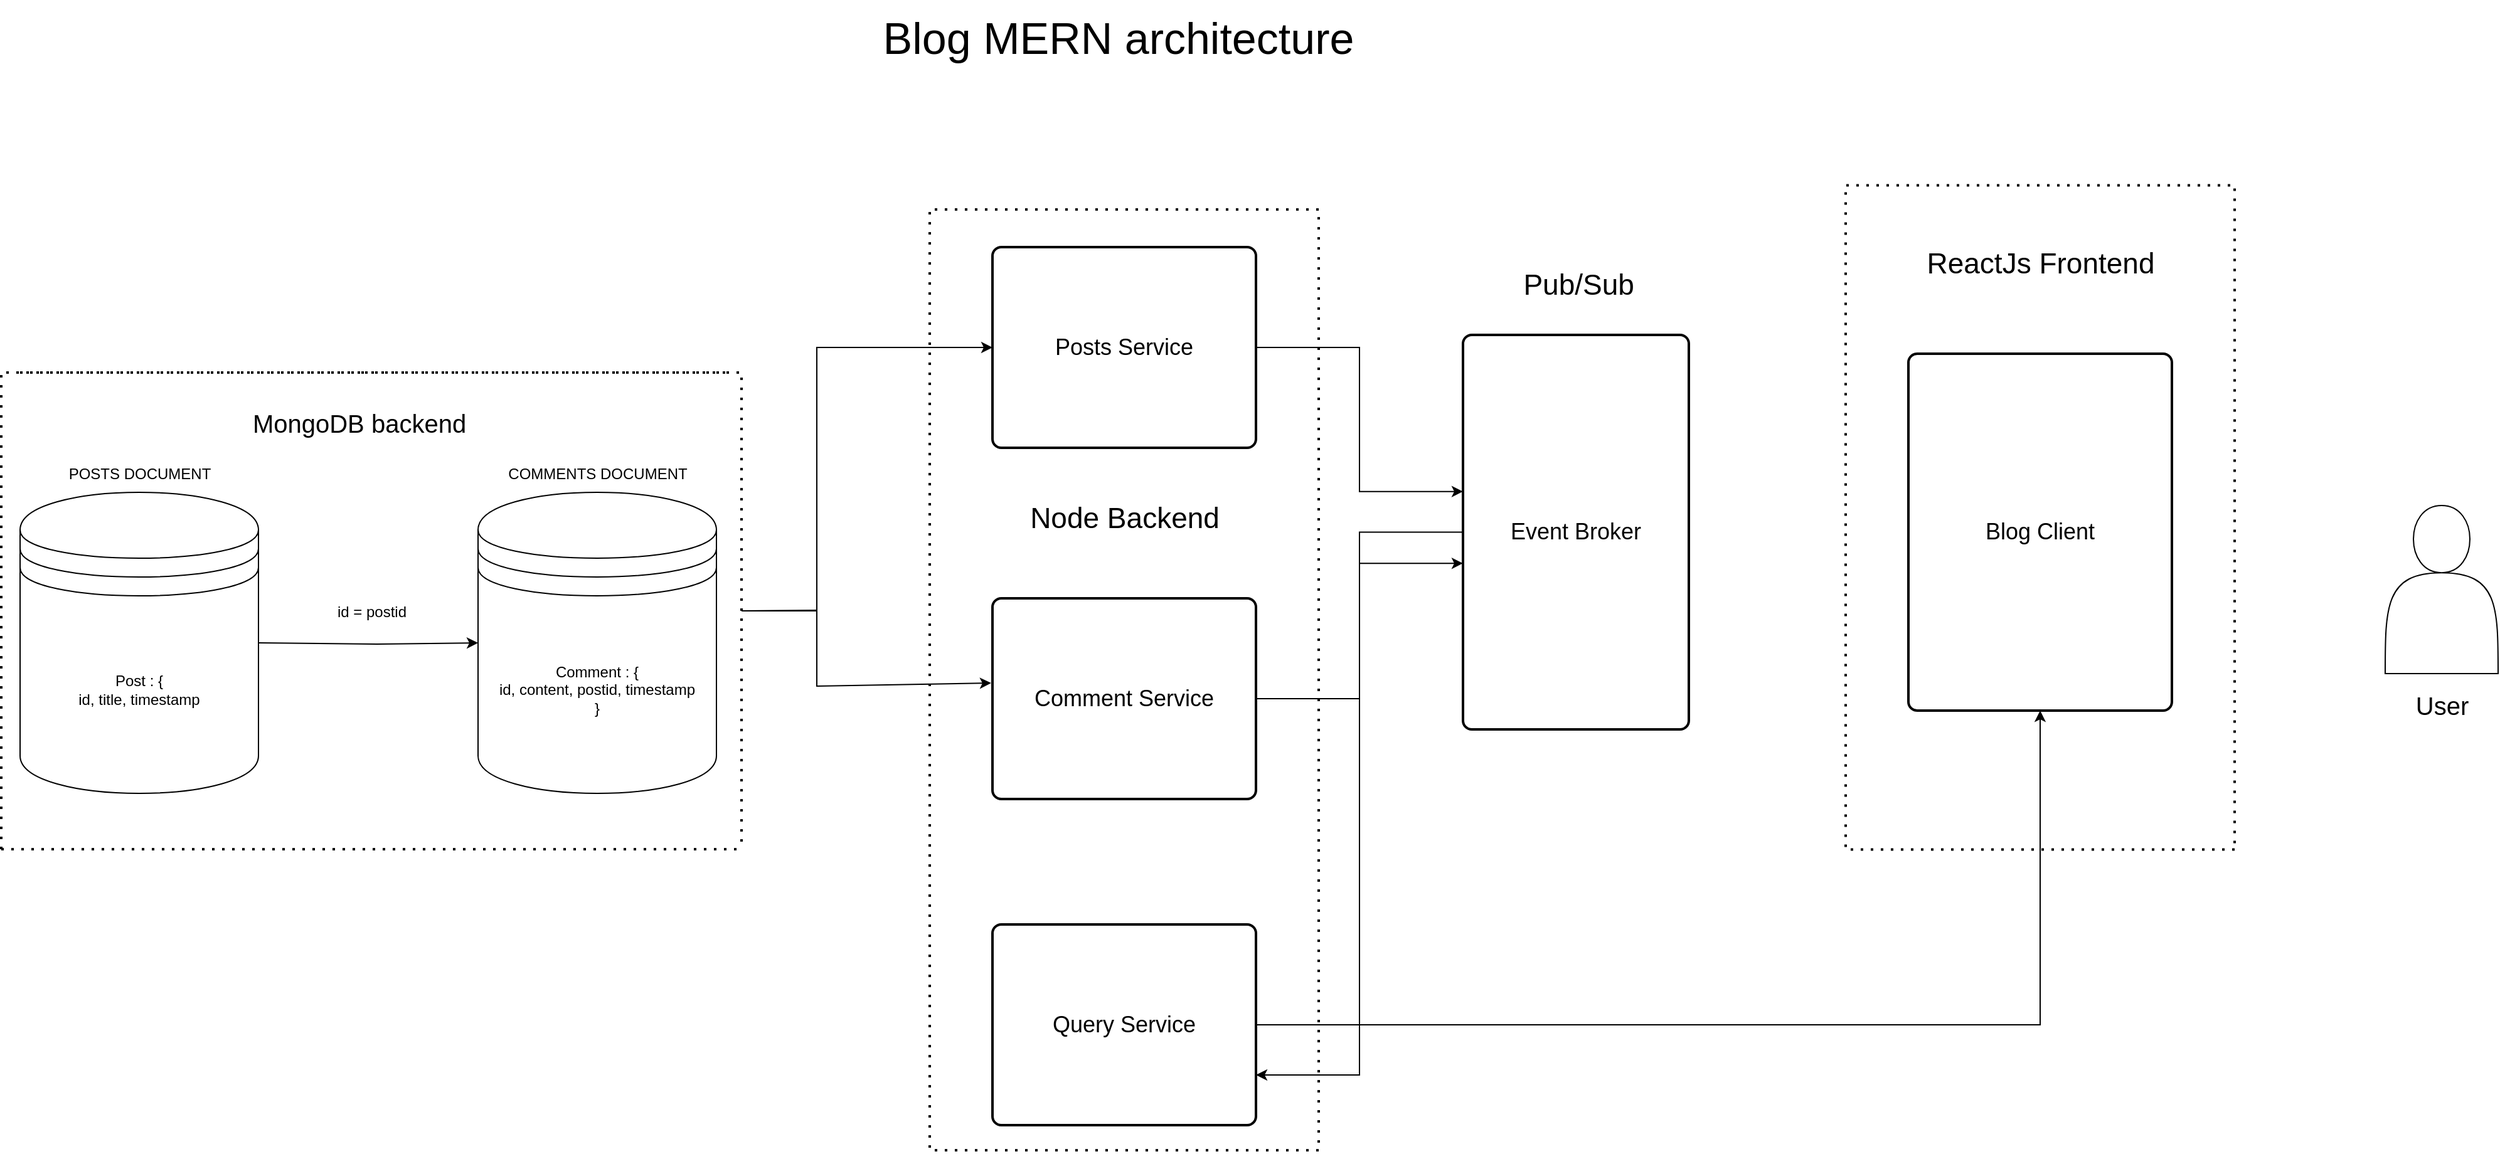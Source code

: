<mxfile version="24.7.2" type="device">
  <diagram name="Page-1" id="jOS1mPPEblPFKUI_u2CI">
    <mxGraphModel dx="3457" dy="1868" grid="1" gridSize="10" guides="1" tooltips="1" connect="1" arrows="1" fold="1" page="1" pageScale="1" pageWidth="850" pageHeight="1100" math="0" shadow="0">
      <root>
        <mxCell id="0" />
        <mxCell id="1" parent="0" />
        <mxCell id="Paw332RBow5AbY67ZY46-2" value="POSTS DOCUMENT" style="text;html=1;align=center;verticalAlign=middle;resizable=0;points=[];autosize=1;strokeColor=none;fillColor=none;" vertex="1" parent="1">
          <mxGeometry x="60" y="375.5" width="140" height="30" as="geometry" />
        </mxCell>
        <mxCell id="Paw332RBow5AbY67ZY46-4" value="COMMENTS DOCUMENT" style="text;html=1;align=center;verticalAlign=middle;resizable=0;points=[];autosize=1;strokeColor=none;fillColor=none;" vertex="1" parent="1">
          <mxGeometry x="410" y="375.5" width="170" height="30" as="geometry" />
        </mxCell>
        <mxCell id="Paw332RBow5AbY67ZY46-6" value="" style="endArrow=classic;html=1;rounded=0;exitX=1;exitY=0.5;exitDx=0;exitDy=0;entryX=0;entryY=0.5;entryDx=0;entryDy=0;" edge="1" parent="1" source="Paw332RBow5AbY67ZY46-14" target="Paw332RBow5AbY67ZY46-15">
          <mxGeometry width="50" height="50" relative="1" as="geometry">
            <mxPoint x="200.49" y="525.5" as="sourcePoint" />
            <mxPoint x="429.51" y="526.5" as="targetPoint" />
            <Array as="points">
              <mxPoint x="319.51" y="526.5" />
            </Array>
          </mxGeometry>
        </mxCell>
        <mxCell id="Paw332RBow5AbY67ZY46-7" value="id = postid" style="text;html=1;align=center;verticalAlign=middle;resizable=0;points=[];autosize=1;strokeColor=none;fillColor=none;" vertex="1" parent="1">
          <mxGeometry x="275" y="485.5" width="80" height="30" as="geometry" />
        </mxCell>
        <mxCell id="Paw332RBow5AbY67ZY46-8" value="MongoDB backend" style="text;html=1;align=center;verticalAlign=middle;resizable=0;points=[];autosize=1;strokeColor=none;fillColor=none;strokeWidth=5;fontSize=20;" vertex="1" parent="1">
          <mxGeometry x="210" y="330" width="190" height="40" as="geometry" />
        </mxCell>
        <mxCell id="Paw332RBow5AbY67ZY46-9" value="" style="endArrow=none;dashed=1;html=1;dashPattern=1 3;strokeWidth=2;rounded=0;" edge="1" parent="1">
          <mxGeometry width="50" height="50" relative="1" as="geometry">
            <mxPoint x="20" y="690" as="sourcePoint" />
            <mxPoint x="610" y="690" as="targetPoint" />
            <Array as="points">
              <mxPoint x="320" y="690" />
            </Array>
          </mxGeometry>
        </mxCell>
        <mxCell id="Paw332RBow5AbY67ZY46-10" value="" style="endArrow=none;dashed=1;html=1;dashPattern=1 3;strokeWidth=2;rounded=0;" edge="1" parent="1">
          <mxGeometry width="50" height="50" relative="1" as="geometry">
            <mxPoint x="35" y="310" as="sourcePoint" />
            <mxPoint x="600" y="310" as="targetPoint" />
            <Array as="points">
              <mxPoint x="315" y="310" />
            </Array>
          </mxGeometry>
        </mxCell>
        <mxCell id="Paw332RBow5AbY67ZY46-11" value="" style="endArrow=none;dashed=1;html=1;dashPattern=1 3;strokeWidth=2;rounded=0;" edge="1" parent="1">
          <mxGeometry width="50" height="50" relative="1" as="geometry">
            <mxPoint x="20" y="690" as="sourcePoint" />
            <mxPoint x="310" y="310" as="targetPoint" />
            <Array as="points">
              <mxPoint x="20" y="310" />
              <mxPoint x="160" y="310" />
            </Array>
          </mxGeometry>
        </mxCell>
        <mxCell id="Paw332RBow5AbY67ZY46-13" value="" style="endArrow=none;dashed=1;html=1;dashPattern=1 3;strokeWidth=2;rounded=0;" edge="1" parent="1">
          <mxGeometry width="50" height="50" relative="1" as="geometry">
            <mxPoint x="310" y="310" as="sourcePoint" />
            <mxPoint x="610" y="690" as="targetPoint" />
            <Array as="points">
              <mxPoint x="610" y="310" />
            </Array>
          </mxGeometry>
        </mxCell>
        <mxCell id="Paw332RBow5AbY67ZY46-14" value="Post : {&lt;br&gt;id, title, timestamp" style="shape=datastore;whiteSpace=wrap;html=1;" vertex="1" parent="1">
          <mxGeometry x="35" y="405.5" width="190" height="240" as="geometry" />
        </mxCell>
        <mxCell id="Paw332RBow5AbY67ZY46-15" value="Comment : {&lt;br&gt;id, content, postid, timestamp&lt;br&gt;}" style="shape=datastore;whiteSpace=wrap;html=1;" vertex="1" parent="1">
          <mxGeometry x="400" y="405.5" width="190" height="240" as="geometry" />
        </mxCell>
        <mxCell id="Paw332RBow5AbY67ZY46-16" value="&lt;font style=&quot;font-size: 18px;&quot;&gt;Posts Service&lt;/font&gt;" style="rounded=1;whiteSpace=wrap;html=1;absoluteArcSize=1;arcSize=14;strokeWidth=2;" vertex="1" parent="1">
          <mxGeometry x="810" y="210" width="210" height="160" as="geometry" />
        </mxCell>
        <mxCell id="Paw332RBow5AbY67ZY46-17" value="&lt;span style=&quot;font-size: 18px;&quot;&gt;Comment Service&lt;/span&gt;" style="rounded=1;whiteSpace=wrap;html=1;absoluteArcSize=1;arcSize=14;strokeWidth=2;" vertex="1" parent="1">
          <mxGeometry x="810" y="490" width="210" height="160" as="geometry" />
        </mxCell>
        <mxCell id="Paw332RBow5AbY67ZY46-33" style="edgeStyle=orthogonalEdgeStyle;rounded=0;orthogonalLoop=1;jettySize=auto;html=1;entryX=1;entryY=0.75;entryDx=0;entryDy=0;" edge="1" parent="1" source="Paw332RBow5AbY67ZY46-18" target="Paw332RBow5AbY67ZY46-19">
          <mxGeometry relative="1" as="geometry" />
        </mxCell>
        <mxCell id="Paw332RBow5AbY67ZY46-18" value="&lt;span style=&quot;font-size: 18px;&quot;&gt;Event Broker&lt;/span&gt;" style="rounded=1;whiteSpace=wrap;html=1;absoluteArcSize=1;arcSize=14;strokeWidth=2;" vertex="1" parent="1">
          <mxGeometry x="1185" y="280" width="180" height="314.5" as="geometry" />
        </mxCell>
        <mxCell id="Paw332RBow5AbY67ZY46-34" style="edgeStyle=orthogonalEdgeStyle;rounded=0;orthogonalLoop=1;jettySize=auto;html=1;entryX=0.5;entryY=1;entryDx=0;entryDy=0;" edge="1" parent="1" source="Paw332RBow5AbY67ZY46-19" target="Paw332RBow5AbY67ZY46-30">
          <mxGeometry relative="1" as="geometry" />
        </mxCell>
        <mxCell id="Paw332RBow5AbY67ZY46-19" value="&lt;span style=&quot;font-size: 18px;&quot;&gt;Query Service&lt;/span&gt;" style="rounded=1;whiteSpace=wrap;html=1;absoluteArcSize=1;arcSize=14;strokeWidth=2;" vertex="1" parent="1">
          <mxGeometry x="810" y="750" width="210" height="160" as="geometry" />
        </mxCell>
        <mxCell id="Paw332RBow5AbY67ZY46-20" value="" style="endArrow=classic;html=1;rounded=0;entryX=0;entryY=0.5;entryDx=0;entryDy=0;" edge="1" parent="1" target="Paw332RBow5AbY67ZY46-16">
          <mxGeometry width="50" height="50" relative="1" as="geometry">
            <mxPoint x="610" y="500" as="sourcePoint" />
            <mxPoint x="670" y="170" as="targetPoint" />
            <Array as="points">
              <mxPoint x="670" y="500" />
              <mxPoint x="670" y="290" />
            </Array>
          </mxGeometry>
        </mxCell>
        <mxCell id="Paw332RBow5AbY67ZY46-21" value="" style="endArrow=classic;html=1;rounded=0;entryX=-0.005;entryY=0.422;entryDx=0;entryDy=0;entryPerimeter=0;" edge="1" parent="1" target="Paw332RBow5AbY67ZY46-17">
          <mxGeometry width="50" height="50" relative="1" as="geometry">
            <mxPoint x="610" y="500" as="sourcePoint" />
            <mxPoint x="810" y="380" as="targetPoint" />
            <Array as="points">
              <mxPoint x="670" y="499.5" />
              <mxPoint x="670" y="560" />
            </Array>
          </mxGeometry>
        </mxCell>
        <mxCell id="Paw332RBow5AbY67ZY46-22" value="" style="shape=actor;whiteSpace=wrap;html=1;" vertex="1" parent="1">
          <mxGeometry x="1920" y="416" width="90" height="134" as="geometry" />
        </mxCell>
        <mxCell id="Paw332RBow5AbY67ZY46-24" style="edgeStyle=orthogonalEdgeStyle;rounded=0;orthogonalLoop=1;jettySize=auto;html=1;entryX=0;entryY=0.397;entryDx=0;entryDy=0;entryPerimeter=0;" edge="1" parent="1" source="Paw332RBow5AbY67ZY46-16" target="Paw332RBow5AbY67ZY46-18">
          <mxGeometry relative="1" as="geometry" />
        </mxCell>
        <mxCell id="Paw332RBow5AbY67ZY46-25" style="edgeStyle=orthogonalEdgeStyle;rounded=0;orthogonalLoop=1;jettySize=auto;html=1;entryX=0;entryY=0.579;entryDx=0;entryDy=0;entryPerimeter=0;" edge="1" parent="1" source="Paw332RBow5AbY67ZY46-17" target="Paw332RBow5AbY67ZY46-18">
          <mxGeometry relative="1" as="geometry" />
        </mxCell>
        <mxCell id="Paw332RBow5AbY67ZY46-27" value="" style="endArrow=none;dashed=1;html=1;dashPattern=1 3;strokeWidth=2;rounded=0;" edge="1" parent="1">
          <mxGeometry width="50" height="50" relative="1" as="geometry">
            <mxPoint x="1070" y="930" as="sourcePoint" />
            <mxPoint x="1070" y="930" as="targetPoint" />
            <Array as="points">
              <mxPoint x="760" y="930" />
              <mxPoint x="760" y="300" />
              <mxPoint x="760" y="180" />
              <mxPoint x="950" y="180" />
              <mxPoint x="1070" y="180" />
            </Array>
          </mxGeometry>
        </mxCell>
        <mxCell id="Paw332RBow5AbY67ZY46-28" value="&lt;font style=&quot;font-size: 23px;&quot;&gt;Node Backend&lt;/font&gt;" style="text;html=1;align=center;verticalAlign=middle;resizable=0;points=[];autosize=1;strokeColor=none;fillColor=none;" vertex="1" parent="1">
          <mxGeometry x="830" y="405.5" width="170" height="40" as="geometry" />
        </mxCell>
        <mxCell id="Paw332RBow5AbY67ZY46-29" value="Pub/Sub&amp;nbsp;" style="text;html=1;align=center;verticalAlign=middle;resizable=0;points=[];autosize=1;strokeColor=none;fillColor=none;fontSize=23;" vertex="1" parent="1">
          <mxGeometry x="1220" y="220" width="120" height="40" as="geometry" />
        </mxCell>
        <mxCell id="Paw332RBow5AbY67ZY46-30" value="&lt;span style=&quot;font-size: 18px;&quot;&gt;Blog Client&lt;/span&gt;" style="rounded=1;whiteSpace=wrap;html=1;absoluteArcSize=1;arcSize=14;strokeWidth=2;" vertex="1" parent="1">
          <mxGeometry x="1540" y="295" width="210" height="284.5" as="geometry" />
        </mxCell>
        <mxCell id="Paw332RBow5AbY67ZY46-35" value="" style="endArrow=none;dashed=1;html=1;dashPattern=1 3;strokeWidth=2;rounded=0;" edge="1" parent="1">
          <mxGeometry width="50" height="50" relative="1" as="geometry">
            <mxPoint x="1800" y="690.25" as="sourcePoint" />
            <mxPoint x="1800" y="690.25" as="targetPoint" />
            <Array as="points">
              <mxPoint x="1490" y="690.25" />
              <mxPoint x="1490" y="280.75" />
              <mxPoint x="1490" y="160.75" />
              <mxPoint x="1680" y="160.75" />
              <mxPoint x="1800" y="160.75" />
            </Array>
          </mxGeometry>
        </mxCell>
        <mxCell id="Paw332RBow5AbY67ZY46-36" value="ReactJs Frontend" style="text;html=1;align=center;verticalAlign=middle;resizable=0;points=[];autosize=1;strokeColor=none;fillColor=none;fontSize=23;" vertex="1" parent="1">
          <mxGeometry x="1540" y="203" width="210" height="40" as="geometry" />
        </mxCell>
        <mxCell id="Paw332RBow5AbY67ZY46-37" value="User" style="text;html=1;align=center;verticalAlign=middle;resizable=0;points=[];autosize=1;strokeColor=none;fillColor=none;fontSize=20;" vertex="1" parent="1">
          <mxGeometry x="1930" y="554.5" width="70" height="40" as="geometry" />
        </mxCell>
        <mxCell id="Paw332RBow5AbY67ZY46-38" value="&lt;font style=&quot;font-size: 35px;&quot;&gt;Blog MERN architecture&lt;/font&gt;" style="text;html=1;align=center;verticalAlign=middle;resizable=0;points=[];autosize=1;strokeColor=none;fillColor=none;" vertex="1" parent="1">
          <mxGeometry x="710" y="13" width="400" height="60" as="geometry" />
        </mxCell>
      </root>
    </mxGraphModel>
  </diagram>
</mxfile>
